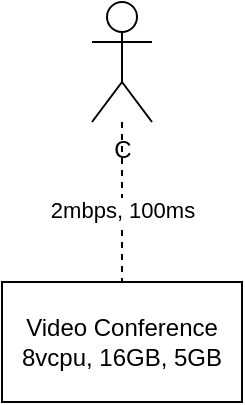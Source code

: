 <mxfile version="20.6.2" type="device" pages="3"><diagram id="SD_YXII4swZR45EC09sn" name="video"><mxGraphModel dx="604" dy="672" grid="1" gridSize="10" guides="1" tooltips="1" connect="1" arrows="1" fold="1" page="1" pageScale="1" pageWidth="850" pageHeight="1100" math="0" shadow="0"><root><mxCell id="0"/><mxCell id="1" parent="0"/><mxCell id="Rr5811oIROkBDi57xKPU-3" value="" style="edgeStyle=none;rounded=0;orthogonalLoop=1;jettySize=auto;html=1;endArrow=none;endFill=0;entryX=0.5;entryY=0;entryDx=0;entryDy=0;dashed=1;" edge="1" parent="1" source="Rr5811oIROkBDi57xKPU-7" target="Rr5811oIROkBDi57xKPU-8"><mxGeometry relative="1" as="geometry"><mxPoint x="395.806" y="504.194" as="targetPoint"/></mxGeometry></mxCell><mxCell id="Rr5811oIROkBDi57xKPU-4" value="2mbps, 100ms" style="edgeLabel;html=1;align=center;verticalAlign=middle;resizable=0;points=[];" vertex="1" connectable="0" parent="Rr5811oIROkBDi57xKPU-3"><mxGeometry x="0.101" relative="1" as="geometry"><mxPoint as="offset"/></mxGeometry></mxCell><mxCell id="Rr5811oIROkBDi57xKPU-7" value="C" style="shape=umlActor;verticalLabelPosition=bottom;verticalAlign=top;html=1;outlineConnect=0;" vertex="1" parent="1"><mxGeometry x="540" y="330" width="30" height="60" as="geometry"/></mxCell><mxCell id="Rr5811oIROkBDi57xKPU-8" value="Video Conference 8vcpu, 16GB, 5GB" style="rounded=0;whiteSpace=wrap;html=1;" vertex="1" parent="1"><mxGeometry x="495" y="470" width="120" height="60" as="geometry"/></mxCell></root></mxGraphModel></diagram><diagram id="dUKU-cFJf_SO31FroUZK" name="iot"><mxGraphModel dx="604" dy="672" grid="1" gridSize="10" guides="1" tooltips="1" connect="1" arrows="1" fold="1" page="1" pageScale="1" pageWidth="850" pageHeight="1100" math="0" shadow="0"><root><mxCell id="0"/><mxCell id="1" parent="0"/><mxCell id="v3gYAGiaogh9FcAbDrpm-11" style="orthogonalLoop=1;jettySize=auto;html=1;exitX=0;exitY=0.5;exitDx=0;exitDy=0;entryX=1;entryY=0.5;entryDx=0;entryDy=0;rounded=0;endArrow=none;endFill=0;" parent="1" source="v3gYAGiaogh9FcAbDrpm-19" target="v3gYAGiaogh9FcAbDrpm-18" edge="1"><mxGeometry relative="1" as="geometry"><mxPoint x="550" y="390" as="sourcePoint"/><mxPoint x="430" y="510" as="targetPoint"/></mxGeometry></mxCell><mxCell id="v3gYAGiaogh9FcAbDrpm-12" value="1mpbs, 10ms" style="edgeLabel;html=1;align=center;verticalAlign=middle;resizable=0;points=[];" parent="v3gYAGiaogh9FcAbDrpm-11" vertex="1" connectable="0"><mxGeometry x="-0.15" y="-3" relative="1" as="geometry"><mxPoint as="offset"/></mxGeometry></mxCell><mxCell id="v3gYAGiaogh9FcAbDrpm-13" value="" style="edgeStyle=none;rounded=0;orthogonalLoop=1;jettySize=auto;html=1;endArrow=none;endFill=0;entryX=0.5;entryY=0;entryDx=0;entryDy=0;dashed=1;" parent="1" source="v3gYAGiaogh9FcAbDrpm-17" target="v3gYAGiaogh9FcAbDrpm-18" edge="1"><mxGeometry relative="1" as="geometry"><mxPoint x="395.806" y="504.194" as="targetPoint"/></mxGeometry></mxCell><mxCell id="v3gYAGiaogh9FcAbDrpm-14" value="10mbps, 100ms" style="edgeLabel;html=1;align=center;verticalAlign=middle;resizable=0;points=[];" parent="v3gYAGiaogh9FcAbDrpm-13" vertex="1" connectable="0"><mxGeometry x="0.101" relative="1" as="geometry"><mxPoint as="offset"/></mxGeometry></mxCell><mxCell id="v3gYAGiaogh9FcAbDrpm-15" value="" style="edgeStyle=none;rounded=0;orthogonalLoop=1;jettySize=auto;html=1;endArrow=none;endFill=0;entryX=0.5;entryY=0;entryDx=0;entryDy=0;dashed=1;" parent="1" source="v3gYAGiaogh9FcAbDrpm-17" target="v3gYAGiaogh9FcAbDrpm-19" edge="1"><mxGeometry relative="1" as="geometry"><mxPoint x="542.043" y="357.957" as="targetPoint"/></mxGeometry></mxCell><mxCell id="v3gYAGiaogh9FcAbDrpm-16" value="1mpbs, 10ms" style="edgeLabel;html=1;align=center;verticalAlign=middle;resizable=0;points=[];" parent="v3gYAGiaogh9FcAbDrpm-15" vertex="1" connectable="0"><mxGeometry x="-0.367" y="2" relative="1" as="geometry"><mxPoint x="14" y="30" as="offset"/></mxGeometry></mxCell><mxCell id="v3gYAGiaogh9FcAbDrpm-17" value="C" style="shape=umlActor;verticalLabelPosition=bottom;verticalAlign=top;html=1;outlineConnect=0;" parent="1" vertex="1"><mxGeometry x="540" y="330" width="30" height="60" as="geometry"/></mxCell><mxCell id="v3gYAGiaogh9FcAbDrpm-18" value="Data collection&lt;br&gt;16vcpu, 16GB, 5GB" style="rounded=0;whiteSpace=wrap;html=1;" parent="1" vertex="1"><mxGeometry x="370" y="490" width="120" height="60" as="geometry"/></mxCell><mxCell id="v3gYAGiaogh9FcAbDrpm-19" value="IOT Controller&lt;br&gt;8vcpu, 2GB, 2GB" style="rounded=0;whiteSpace=wrap;html=1;" parent="1" vertex="1"><mxGeometry x="620" y="490" width="120" height="60" as="geometry"/></mxCell></root></mxGraphModel></diagram><diagram id="TTRqupK-qeuxF9N37Ldn" name="social media"><mxGraphModel dx="604" dy="672" grid="1" gridSize="10" guides="1" tooltips="1" connect="1" arrows="1" fold="1" page="1" pageScale="1" pageWidth="850" pageHeight="1100" math="0" shadow="0"><root><mxCell id="0"/><mxCell id="1" parent="0"/><mxCell id="FjRku4gH8DPGYZkBuigK-8" style="orthogonalLoop=1;jettySize=auto;html=1;exitX=0.5;exitY=1;exitDx=0;exitDy=0;entryX=0.5;entryY=0;entryDx=0;entryDy=0;rounded=0;endArrow=none;endFill=0;" parent="1" source="FjRku4gH8DPGYZkBuigK-26" target="FjRku4gH8DPGYZkBuigK-25" edge="1"><mxGeometry relative="1" as="geometry"><mxPoint x="540" y="380" as="sourcePoint"/><mxPoint x="420" y="500" as="targetPoint"/></mxGeometry></mxCell><mxCell id="FjRku4gH8DPGYZkBuigK-22" value="1mpbs, 10ms" style="edgeLabel;html=1;align=center;verticalAlign=middle;resizable=0;points=[];" parent="FjRku4gH8DPGYZkBuigK-8" vertex="1" connectable="0"><mxGeometry x="-0.15" y="-3" relative="1" as="geometry"><mxPoint as="offset"/></mxGeometry></mxCell><mxCell id="FjRku4gH8DPGYZkBuigK-9" style="edgeStyle=none;rounded=0;orthogonalLoop=1;jettySize=auto;html=1;exitX=0;exitY=0.5;exitDx=0;exitDy=0;entryX=1;entryY=0.5;entryDx=0;entryDy=0;endArrow=none;endFill=0;" parent="1" source="FjRku4gH8DPGYZkBuigK-26" target="FjRku4gH8DPGYZkBuigK-27" edge="1"><mxGeometry relative="1" as="geometry"><mxPoint x="520" y="360" as="sourcePoint"/><mxPoint x="440" y="360" as="targetPoint"/></mxGeometry></mxCell><mxCell id="FjRku4gH8DPGYZkBuigK-20" value="256kbps, 200ms" style="edgeLabel;html=1;align=center;verticalAlign=middle;resizable=0;points=[];" parent="FjRku4gH8DPGYZkBuigK-9" vertex="1" connectable="0"><mxGeometry x="0.35" y="2" relative="1" as="geometry"><mxPoint x="14" y="-2" as="offset"/></mxGeometry></mxCell><mxCell id="FjRku4gH8DPGYZkBuigK-10" style="edgeStyle=none;rounded=0;orthogonalLoop=1;jettySize=auto;html=1;exitX=0.5;exitY=0;exitDx=0;exitDy=0;entryX=0.5;entryY=1;entryDx=0;entryDy=0;endArrow=none;endFill=0;" parent="1" source="FjRku4gH8DPGYZkBuigK-24" target="FjRku4gH8DPGYZkBuigK-27" edge="1"><mxGeometry relative="1" as="geometry"><mxPoint x="400" y="480" as="sourcePoint"/><mxPoint x="400" y="400" as="targetPoint"/></mxGeometry></mxCell><mxCell id="FjRku4gH8DPGYZkBuigK-21" value="256kbps, 200ms" style="edgeLabel;html=1;align=center;verticalAlign=middle;resizable=0;points=[];" parent="FjRku4gH8DPGYZkBuigK-10" vertex="1" connectable="0"><mxGeometry x="0.1" y="-1" relative="1" as="geometry"><mxPoint as="offset"/></mxGeometry></mxCell><mxCell id="FjRku4gH8DPGYZkBuigK-11" style="edgeStyle=none;rounded=0;orthogonalLoop=1;jettySize=auto;html=1;exitX=1;exitY=0.5;exitDx=0;exitDy=0;endArrow=none;endFill=0;entryX=0;entryY=0.5;entryDx=0;entryDy=0;" parent="1" source="FjRku4gH8DPGYZkBuigK-24" target="FjRku4gH8DPGYZkBuigK-25" edge="1"><mxGeometry relative="1" as="geometry"><mxPoint x="440" y="520" as="sourcePoint"/><mxPoint x="570" y="520" as="targetPoint"/></mxGeometry></mxCell><mxCell id="FjRku4gH8DPGYZkBuigK-23" value="8mbps, 10ms" style="edgeLabel;html=1;align=center;verticalAlign=middle;resizable=0;points=[];" parent="FjRku4gH8DPGYZkBuigK-11" vertex="1" connectable="0"><mxGeometry x="-0.2" y="-2" relative="1" as="geometry"><mxPoint x="8" y="-2" as="offset"/></mxGeometry></mxCell><mxCell id="FjRku4gH8DPGYZkBuigK-13" value="" style="edgeStyle=none;rounded=0;orthogonalLoop=1;jettySize=auto;html=1;endArrow=none;endFill=0;entryX=0;entryY=0.5;entryDx=0;entryDy=0;dashed=1;" parent="1" source="FjRku4gH8DPGYZkBuigK-12" target="FjRku4gH8DPGYZkBuigK-27" edge="1"><mxGeometry relative="1" as="geometry"><mxPoint x="378.361" y="341.639" as="targetPoint"/></mxGeometry></mxCell><mxCell id="FjRku4gH8DPGYZkBuigK-18" value="256kbps, 100ms" style="edgeLabel;html=1;align=center;verticalAlign=middle;resizable=0;points=[];" parent="FjRku4gH8DPGYZkBuigK-13" vertex="1" connectable="0"><mxGeometry x="0.291" y="-1" relative="1" as="geometry"><mxPoint as="offset"/></mxGeometry></mxCell><mxCell id="FjRku4gH8DPGYZkBuigK-14" value="" style="edgeStyle=none;rounded=0;orthogonalLoop=1;jettySize=auto;html=1;endArrow=none;endFill=0;entryX=0;entryY=0.5;entryDx=0;entryDy=0;dashed=1;" parent="1" source="FjRku4gH8DPGYZkBuigK-12" target="FjRku4gH8DPGYZkBuigK-24" edge="1"><mxGeometry relative="1" as="geometry"><mxPoint x="385.806" y="494.194" as="targetPoint"/></mxGeometry></mxCell><mxCell id="FjRku4gH8DPGYZkBuigK-19" value="2mbps, 100ms" style="edgeLabel;html=1;align=center;verticalAlign=middle;resizable=0;points=[];" parent="FjRku4gH8DPGYZkBuigK-14" vertex="1" connectable="0"><mxGeometry x="0.101" relative="1" as="geometry"><mxPoint as="offset"/></mxGeometry></mxCell><mxCell id="FjRku4gH8DPGYZkBuigK-16" value="" style="edgeStyle=none;rounded=0;orthogonalLoop=1;jettySize=auto;html=1;endArrow=none;endFill=0;entryX=0.5;entryY=0;entryDx=0;entryDy=0;dashed=1;" parent="1" source="FjRku4gH8DPGYZkBuigK-12" target="FjRku4gH8DPGYZkBuigK-26" edge="1"><mxGeometry relative="1" as="geometry"><mxPoint x="532.043" y="347.957" as="targetPoint"/></mxGeometry></mxCell><mxCell id="FjRku4gH8DPGYZkBuigK-17" value="256kbps, 10ms" style="edgeLabel;html=1;align=center;verticalAlign=middle;resizable=0;points=[];" parent="FjRku4gH8DPGYZkBuigK-16" vertex="1" connectable="0"><mxGeometry x="-0.367" y="2" relative="1" as="geometry"><mxPoint x="42" y="9" as="offset"/></mxGeometry></mxCell><mxCell id="FjRku4gH8DPGYZkBuigK-12" value="C" style="shape=umlActor;verticalLabelPosition=bottom;verticalAlign=top;html=1;outlineConnect=0;" parent="1" vertex="1"><mxGeometry x="200" y="210" width="30" height="60" as="geometry"/></mxCell><mxCell id="FjRku4gH8DPGYZkBuigK-24" value="Posts&lt;br&gt;4vcpu, 16GB, 5GB" style="rounded=0;whiteSpace=wrap;html=1;" parent="1" vertex="1"><mxGeometry x="360" y="480" width="120" height="60" as="geometry"/></mxCell><mxCell id="FjRku4gH8DPGYZkBuigK-25" value="DB&lt;br&gt;8vcpu, 16GB, 1TB" style="rounded=0;whiteSpace=wrap;html=1;" parent="1" vertex="1"><mxGeometry x="600" y="480" width="120" height="60" as="geometry"/></mxCell><mxCell id="FjRku4gH8DPGYZkBuigK-26" value="Chat&lt;br&gt;2vcpu, 2GB, 2GB" style="rounded=0;whiteSpace=wrap;html=1;" parent="1" vertex="1"><mxGeometry x="600" y="320" width="120" height="60" as="geometry"/></mxCell><mxCell id="FjRku4gH8DPGYZkBuigK-27" value="Auth&lt;br&gt;1vcpu, 2GB, 2GB" style="rounded=0;whiteSpace=wrap;html=1;" parent="1" vertex="1"><mxGeometry x="360" y="320" width="120" height="60" as="geometry"/></mxCell><mxCell id="RlEbvKN6AUEUlnHCWT5P-2" style="edgeStyle=none;rounded=0;orthogonalLoop=1;jettySize=auto;html=1;exitX=0;exitY=0;exitDx=0;exitDy=0;entryX=1;entryY=1;entryDx=0;entryDy=0;endArrow=none;endFill=0;" parent="1" source="FjRku4gH8DPGYZkBuigK-25" target="FjRku4gH8DPGYZkBuigK-27" edge="1"><mxGeometry relative="1" as="geometry"><mxPoint x="610" y="360" as="sourcePoint"/><mxPoint x="490" y="360" as="targetPoint"/></mxGeometry></mxCell><mxCell id="RlEbvKN6AUEUlnHCWT5P-3" value="256kbps, 200ms" style="edgeLabel;html=1;align=center;verticalAlign=middle;resizable=0;points=[];" parent="RlEbvKN6AUEUlnHCWT5P-2" vertex="1" connectable="0"><mxGeometry x="0.35" y="2" relative="1" as="geometry"><mxPoint x="14" y="-2" as="offset"/></mxGeometry></mxCell></root></mxGraphModel></diagram></mxfile>